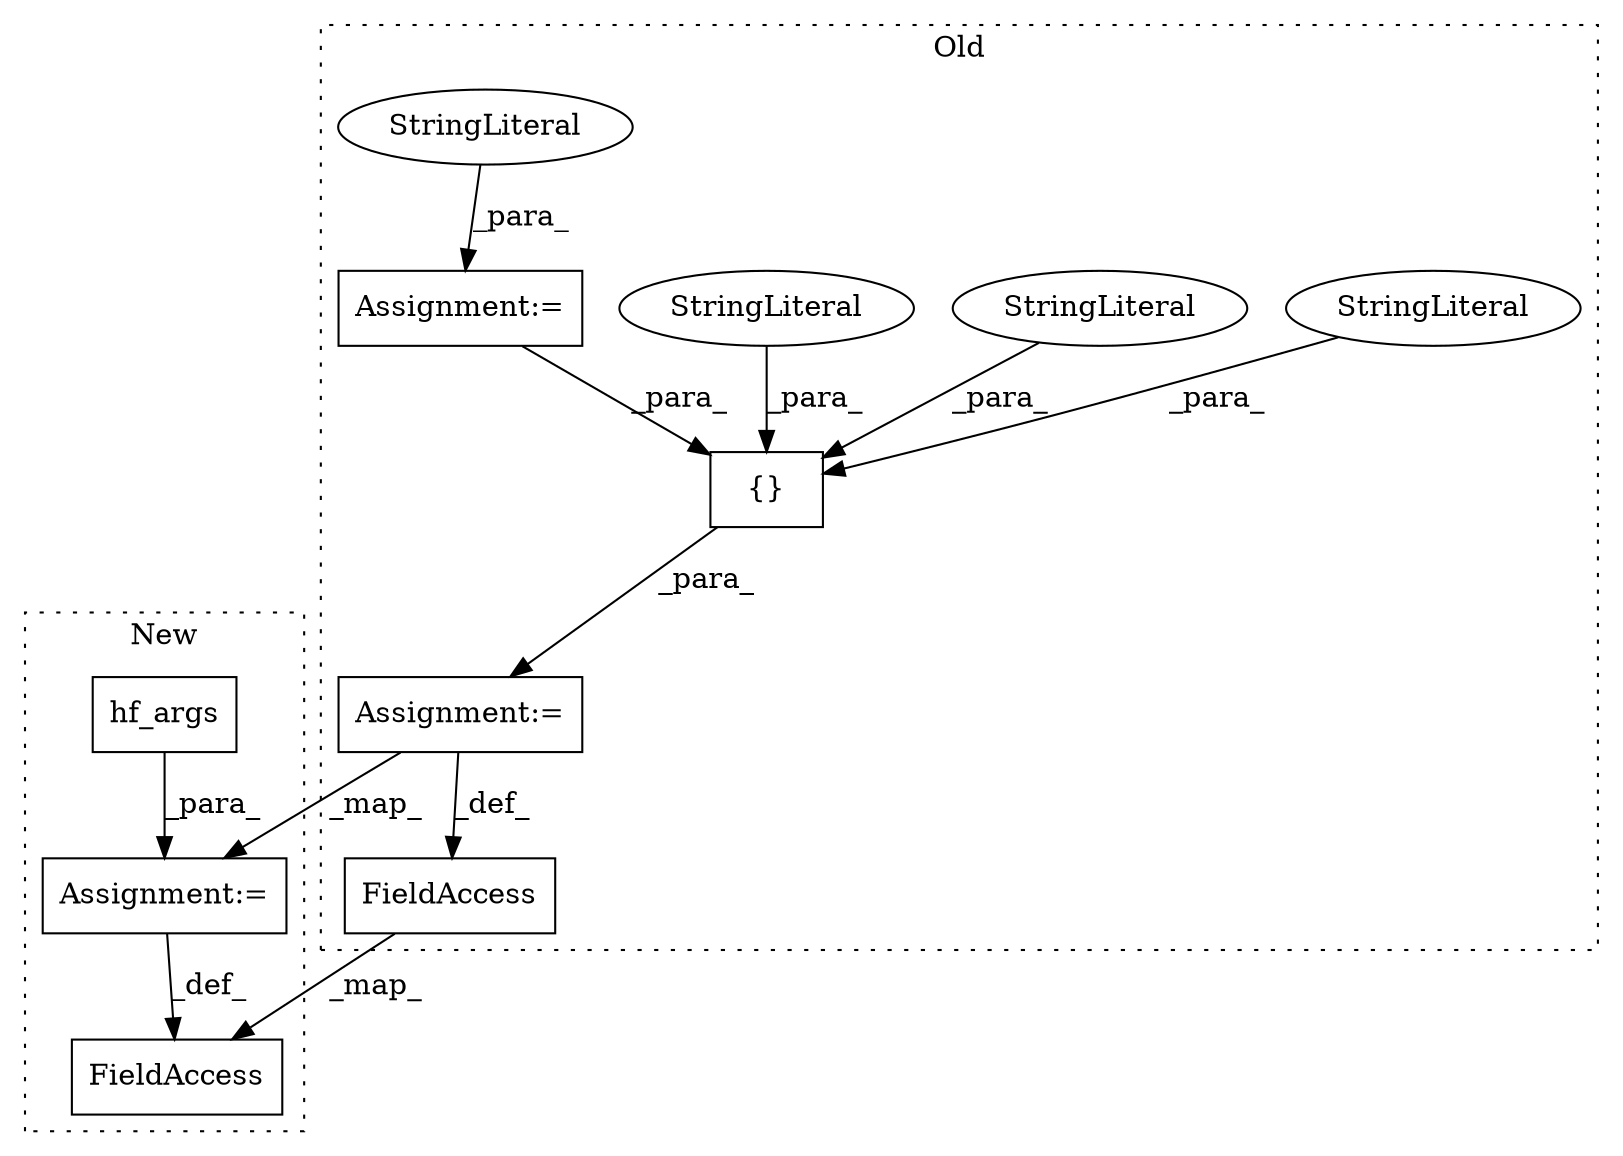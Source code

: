 digraph G {
subgraph cluster0 {
1 [label="{}" a="4" s="697,771" l="1,1" shape="box"];
3 [label="StringLiteral" a="45" s="718" l="13" shape="ellipse"];
4 [label="StringLiteral" a="45" s="698" l="19" shape="ellipse"];
5 [label="Assignment:=" a="7" s="684" l="1" shape="box"];
8 [label="FieldAccess" a="22" s="676" l="8" shape="box"];
9 [label="StringLiteral" a="45" s="742" l="10" shape="ellipse"];
10 [label="Assignment:=" a="7" s="664" l="1" shape="box"];
11 [label="StringLiteral" a="45" s="665" l="3" shape="ellipse"];
label = "Old";
style="dotted";
}
subgraph cluster1 {
2 [label="hf_args" a="32" s="1016,1051" l="8,1" shape="box"];
6 [label="Assignment:=" a="7" s="1015" l="1" shape="box"];
7 [label="FieldAccess" a="22" s="1007" l="8" shape="box"];
label = "New";
style="dotted";
}
1 -> 5 [label="_para_"];
2 -> 6 [label="_para_"];
3 -> 1 [label="_para_"];
4 -> 1 [label="_para_"];
5 -> 6 [label="_map_"];
5 -> 8 [label="_def_"];
6 -> 7 [label="_def_"];
8 -> 7 [label="_map_"];
9 -> 1 [label="_para_"];
10 -> 1 [label="_para_"];
11 -> 10 [label="_para_"];
}